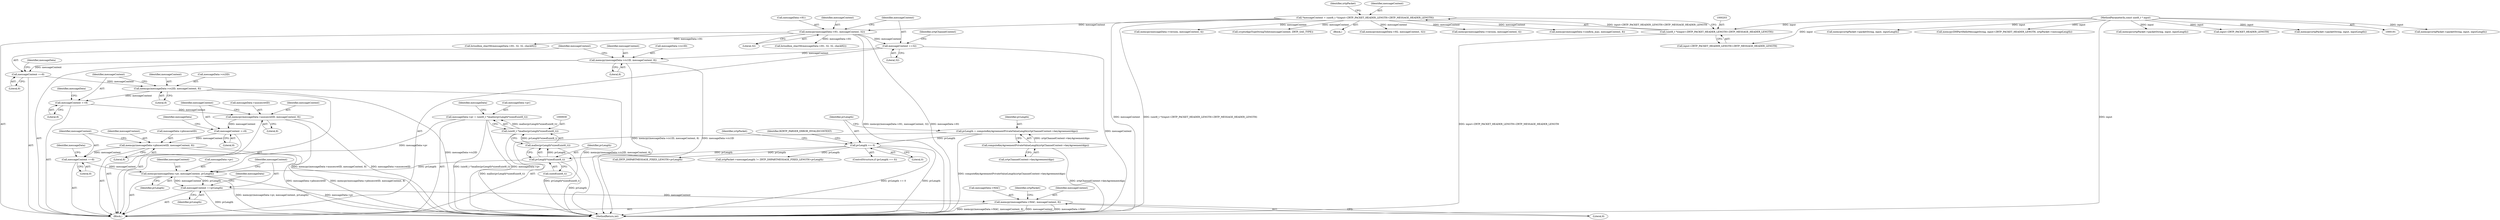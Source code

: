 digraph "0_bzrtp_bbb1e6e2f467ee4bd7b9a8c800e4f07343d7d99b@API" {
"1001252" [label="(Call,memcpy(messageData->pv, messageContent, pvLength))"];
"1000934" [label="(Call,messageData->pv = (uint8_t *)malloc(pvLength*sizeof(uint8_t)))"];
"1000938" [label="(Call,(uint8_t *)malloc(pvLength*sizeof(uint8_t)))"];
"1000940" [label="(Call,malloc(pvLength*sizeof(uint8_t)))"];
"1000941" [label="(Call,pvLength*sizeof(uint8_t))"];
"1000910" [label="(Call,pvLength == 0)"];
"1000903" [label="(Call,pvLength = computeKeyAgreementPrivateValueLength(zrtpChannelContext->keyAgreementAlgo))"];
"1000905" [label="(Call,computeKeyAgreementPrivateValueLength(zrtpChannelContext->keyAgreementAlgo))"];
"1001249" [label="(Call,messageContent +=8)"];
"1001243" [label="(Call,memcpy(messageData->pbxsecretID, messageContent, 8))"];
"1001240" [label="(Call,messageContent +=8)"];
"1001234" [label="(Call,memcpy(messageData->auxsecretID, messageContent, 8))"];
"1001231" [label="(Call,messageContent +=8)"];
"1001225" [label="(Call,memcpy(messageData->rs2ID, messageContent, 8))"];
"1001222" [label="(Call,messageContent +=8)"];
"1001216" [label="(Call,memcpy(messageData->rs1ID, messageContent, 8))"];
"1000951" [label="(Call,messageContent +=32)"];
"1000945" [label="(Call,memcpy(messageData->H1, messageContent, 32))"];
"1000200" [label="(Call,*messageContent = (uint8_t *)(input+ZRTP_PACKET_HEADER_LENGTH+ZRTP_MESSAGE_HEADER_LENGTH))"];
"1000202" [label="(Call,(uint8_t *)(input+ZRTP_PACKET_HEADER_LENGTH+ZRTP_MESSAGE_HEADER_LENGTH))"];
"1000194" [label="(MethodParameterIn,const uint8_t * input)"];
"1001258" [label="(Call,messageContent +=pvLength)"];
"1001261" [label="(Call,memcpy(messageData->MAC, messageContent, 8))"];
"1001259" [label="(Identifier,messageContent)"];
"1000904" [label="(Identifier,pvLength)"];
"1001258" [label="(Call,messageContent +=pvLength)"];
"1000211" [label="(Identifier,zrtpPacket)"];
"1000941" [label="(Call,pvLength*sizeof(uint8_t))"];
"1000202" [label="(Call,(uint8_t *)(input+ZRTP_PACKET_HEADER_LENGTH+ZRTP_MESSAGE_HEADER_LENGTH))"];
"1001232" [label="(Identifier,messageContent)"];
"1000891" [label="(Call,memcpy(zrtpPacket->packetString, input, inputLength))"];
"1000943" [label="(Call,sizeof(uint8_t))"];
"1000224" [label="(Call,memcpy(messageData->version, messageContent, 4))"];
"1000201" [label="(Identifier,messageContent)"];
"1001226" [label="(Call,messageData->rs2ID)"];
"1001220" [label="(Identifier,messageContent)"];
"1000911" [label="(Identifier,pvLength)"];
"1001241" [label="(Identifier,messageContent)"];
"1000934" [label="(Call,messageData->pv = (uint8_t *)malloc(pvLength*sizeof(uint8_t)))"];
"1001231" [label="(Call,messageContent +=8)"];
"1000588" [label="(Call,memcpy(zrtpPacket->packetString, input, inputLength))"];
"1001248" [label="(Literal,8)"];
"1001257" [label="(Identifier,pvLength)"];
"1001223" [label="(Identifier,messageContent)"];
"1001078" [label="(Call,memcpy(DHPartHelloMessageString, input+ZRTP_PACKET_HEADER_LENGTH, zrtpPacket->messageLength))"];
"1000906" [label="(Call,zrtpChannelContext->keyAgreementAlgo)"];
"1000912" [label="(Literal,0)"];
"1001253" [label="(Call,messageData->pv)"];
"1001251" [label="(Literal,8)"];
"1000957" [label="(Identifier,zrtpChannelContext)"];
"1001261" [label="(Call,memcpy(messageData->MAC, messageContent, 8))"];
"1001249" [label="(Call,messageContent +=8)"];
"1001247" [label="(Identifier,messageContent)"];
"1001238" [label="(Identifier,messageContent)"];
"1001225" [label="(Call,memcpy(messageData->rs2ID, messageContent, 8))"];
"1001216" [label="(Call,memcpy(messageData->rs1ID, messageContent, 8))"];
"1001244" [label="(Call,messageData->pbxsecretID)"];
"1001233" [label="(Literal,8)"];
"1001236" [label="(Identifier,messageData)"];
"1000952" [label="(Identifier,messageContent)"];
"1000949" [label="(Identifier,messageContent)"];
"1000947" [label="(Identifier,messageData)"];
"1001269" [label="(Identifier,zrtpPacket)"];
"1001265" [label="(Identifier,messageContent)"];
"1001221" [label="(Literal,8)"];
"1001243" [label="(Call,memcpy(messageData->pbxsecretID, messageContent, 8))"];
"1001256" [label="(Identifier,messageContent)"];
"1001379" [label="(Call,memcpy(messageData->confirm_mac, messageContent, 8))"];
"1001941" [label="(Call,memcpy(messageData->version, messageContent, 4))"];
"1000812" [label="(Call,cryptoAlgoTypeStringToInt(messageContent, ZRTP_SAS_TYPE))"];
"1000942" [label="(Identifier,pvLength)"];
"1001915" [label="(Call,memcpy(zrtpPacket->packetString, input, inputLength))"];
"1001254" [label="(Identifier,messageData)"];
"1000197" [label="(Block,)"];
"1000194" [label="(MethodParameterIn,const uint8_t * input)"];
"1001229" [label="(Identifier,messageContent)"];
"1001252" [label="(Call,memcpy(messageData->pv, messageContent, pvLength))"];
"1001240" [label="(Call,messageContent +=8)"];
"1001224" [label="(Literal,8)"];
"1000953" [label="(Literal,32)"];
"1000946" [label="(Call,messageData->H1)"];
"1000905" [label="(Call,computeKeyAgreementPrivateValueLength(zrtpChannelContext->keyAgreementAlgo))"];
"1001242" [label="(Literal,8)"];
"1000935" [label="(Call,messageData->pv)"];
"1000988" [label="(Call,bctoolbox_sha256(messageData->H1, 32, 32, checkH2))"];
"1000951" [label="(Call,messageContent +=32)"];
"1000938" [label="(Call,(uint8_t *)malloc(pvLength*sizeof(uint8_t)))"];
"1001245" [label="(Identifier,messageData)"];
"1001230" [label="(Literal,8)"];
"1001222" [label="(Call,messageContent +=8)"];
"1001260" [label="(Identifier,pvLength)"];
"1000204" [label="(Call,input+ZRTP_PACKET_HEADER_LENGTH+ZRTP_MESSAGE_HEADER_LENGTH)"];
"1001235" [label="(Call,messageData->auxsecretID)"];
"1000624" [label="(Call,memcpy(messageData->H2, messageContent, 32))"];
"1001227" [label="(Identifier,messageData)"];
"1000200" [label="(Call,*messageContent = (uint8_t *)(input+ZRTP_PACKET_HEADER_LENGTH+ZRTP_MESSAGE_HEADER_LENGTH))"];
"1000945" [label="(Call,memcpy(messageData->H1, messageContent, 32))"];
"1001217" [label="(Call,messageData->rs1ID)"];
"1001262" [label="(Call,messageData->MAC)"];
"1000915" [label="(Identifier,BZRTP_PARSER_ERROR_INVALIDCONTEXT)"];
"1000919" [label="(Identifier,zrtpPacket)"];
"1000921" [label="(Call,ZRTP_DHPARTMESSAGE_FIXED_LENGTH+pvLength)"];
"1001080" [label="(Call,input+ZRTP_PACKET_HEADER_LENGTH)"];
"1000910" [label="(Call,pvLength == 0)"];
"1000940" [label="(Call,malloc(pvLength*sizeof(uint8_t)))"];
"1001239" [label="(Literal,8)"];
"1001153" [label="(Call,bctoolbox_sha256(messageData->H1, 32, 32, checkH2))"];
"1000917" [label="(Call,zrtpPacket->messageLength != ZRTP_DHPARTMESSAGE_FIXED_LENGTH+pvLength)"];
"1000900" [label="(Block,)"];
"1000909" [label="(ControlStructure,if (pvLength == 0))"];
"1000903" [label="(Call,pvLength = computeKeyAgreementPrivateValueLength(zrtpChannelContext->keyAgreementAlgo))"];
"1001263" [label="(Identifier,messageData)"];
"1000950" [label="(Literal,32)"];
"1001266" [label="(Literal,8)"];
"1001966" [label="(MethodReturn,int)"];
"1001234" [label="(Call,memcpy(messageData->auxsecretID, messageContent, 8))"];
"1001285" [label="(Call,memcpy(zrtpPacket->packetString, input, inputLength))"];
"1001250" [label="(Identifier,messageContent)"];
"1001252" -> "1000900"  [label="AST: "];
"1001252" -> "1001257"  [label="CFG: "];
"1001253" -> "1001252"  [label="AST: "];
"1001256" -> "1001252"  [label="AST: "];
"1001257" -> "1001252"  [label="AST: "];
"1001259" -> "1001252"  [label="CFG: "];
"1001252" -> "1001966"  [label="DDG: messageData->pv"];
"1001252" -> "1001966"  [label="DDG: memcpy(messageData->pv, messageContent, pvLength)"];
"1000934" -> "1001252"  [label="DDG: messageData->pv"];
"1001249" -> "1001252"  [label="DDG: messageContent"];
"1000941" -> "1001252"  [label="DDG: pvLength"];
"1001252" -> "1001258"  [label="DDG: pvLength"];
"1001252" -> "1001258"  [label="DDG: messageContent"];
"1000934" -> "1000900"  [label="AST: "];
"1000934" -> "1000938"  [label="CFG: "];
"1000935" -> "1000934"  [label="AST: "];
"1000938" -> "1000934"  [label="AST: "];
"1000947" -> "1000934"  [label="CFG: "];
"1000934" -> "1001966"  [label="DDG: messageData->pv"];
"1000934" -> "1001966"  [label="DDG: (uint8_t *)malloc(pvLength*sizeof(uint8_t))"];
"1000938" -> "1000934"  [label="DDG: malloc(pvLength*sizeof(uint8_t))"];
"1000938" -> "1000940"  [label="CFG: "];
"1000939" -> "1000938"  [label="AST: "];
"1000940" -> "1000938"  [label="AST: "];
"1000938" -> "1001966"  [label="DDG: malloc(pvLength*sizeof(uint8_t))"];
"1000940" -> "1000938"  [label="DDG: pvLength*sizeof(uint8_t)"];
"1000940" -> "1000941"  [label="CFG: "];
"1000941" -> "1000940"  [label="AST: "];
"1000940" -> "1001966"  [label="DDG: pvLength*sizeof(uint8_t)"];
"1000941" -> "1000940"  [label="DDG: pvLength"];
"1000941" -> "1000943"  [label="CFG: "];
"1000942" -> "1000941"  [label="AST: "];
"1000943" -> "1000941"  [label="AST: "];
"1000941" -> "1001966"  [label="DDG: pvLength"];
"1000910" -> "1000941"  [label="DDG: pvLength"];
"1000910" -> "1000909"  [label="AST: "];
"1000910" -> "1000912"  [label="CFG: "];
"1000911" -> "1000910"  [label="AST: "];
"1000912" -> "1000910"  [label="AST: "];
"1000915" -> "1000910"  [label="CFG: "];
"1000919" -> "1000910"  [label="CFG: "];
"1000910" -> "1001966"  [label="DDG: pvLength"];
"1000910" -> "1001966"  [label="DDG: pvLength == 0"];
"1000903" -> "1000910"  [label="DDG: pvLength"];
"1000910" -> "1000917"  [label="DDG: pvLength"];
"1000910" -> "1000921"  [label="DDG: pvLength"];
"1000903" -> "1000900"  [label="AST: "];
"1000903" -> "1000905"  [label="CFG: "];
"1000904" -> "1000903"  [label="AST: "];
"1000905" -> "1000903"  [label="AST: "];
"1000911" -> "1000903"  [label="CFG: "];
"1000903" -> "1001966"  [label="DDG: computeKeyAgreementPrivateValueLength(zrtpChannelContext->keyAgreementAlgo)"];
"1000905" -> "1000903"  [label="DDG: zrtpChannelContext->keyAgreementAlgo"];
"1000905" -> "1000906"  [label="CFG: "];
"1000906" -> "1000905"  [label="AST: "];
"1000905" -> "1001966"  [label="DDG: zrtpChannelContext->keyAgreementAlgo"];
"1001249" -> "1000900"  [label="AST: "];
"1001249" -> "1001251"  [label="CFG: "];
"1001250" -> "1001249"  [label="AST: "];
"1001251" -> "1001249"  [label="AST: "];
"1001254" -> "1001249"  [label="CFG: "];
"1001243" -> "1001249"  [label="DDG: messageContent"];
"1001243" -> "1000900"  [label="AST: "];
"1001243" -> "1001248"  [label="CFG: "];
"1001244" -> "1001243"  [label="AST: "];
"1001247" -> "1001243"  [label="AST: "];
"1001248" -> "1001243"  [label="AST: "];
"1001250" -> "1001243"  [label="CFG: "];
"1001243" -> "1001966"  [label="DDG: memcpy(messageData->pbxsecretID, messageContent, 8)"];
"1001243" -> "1001966"  [label="DDG: messageData->pbxsecretID"];
"1001240" -> "1001243"  [label="DDG: messageContent"];
"1001240" -> "1000900"  [label="AST: "];
"1001240" -> "1001242"  [label="CFG: "];
"1001241" -> "1001240"  [label="AST: "];
"1001242" -> "1001240"  [label="AST: "];
"1001245" -> "1001240"  [label="CFG: "];
"1001234" -> "1001240"  [label="DDG: messageContent"];
"1001234" -> "1000900"  [label="AST: "];
"1001234" -> "1001239"  [label="CFG: "];
"1001235" -> "1001234"  [label="AST: "];
"1001238" -> "1001234"  [label="AST: "];
"1001239" -> "1001234"  [label="AST: "];
"1001241" -> "1001234"  [label="CFG: "];
"1001234" -> "1001966"  [label="DDG: messageData->auxsecretID"];
"1001234" -> "1001966"  [label="DDG: memcpy(messageData->auxsecretID, messageContent, 8)"];
"1001231" -> "1001234"  [label="DDG: messageContent"];
"1001231" -> "1000900"  [label="AST: "];
"1001231" -> "1001233"  [label="CFG: "];
"1001232" -> "1001231"  [label="AST: "];
"1001233" -> "1001231"  [label="AST: "];
"1001236" -> "1001231"  [label="CFG: "];
"1001225" -> "1001231"  [label="DDG: messageContent"];
"1001225" -> "1000900"  [label="AST: "];
"1001225" -> "1001230"  [label="CFG: "];
"1001226" -> "1001225"  [label="AST: "];
"1001229" -> "1001225"  [label="AST: "];
"1001230" -> "1001225"  [label="AST: "];
"1001232" -> "1001225"  [label="CFG: "];
"1001225" -> "1001966"  [label="DDG: memcpy(messageData->rs2ID, messageContent, 8)"];
"1001225" -> "1001966"  [label="DDG: messageData->rs2ID"];
"1001222" -> "1001225"  [label="DDG: messageContent"];
"1001222" -> "1000900"  [label="AST: "];
"1001222" -> "1001224"  [label="CFG: "];
"1001223" -> "1001222"  [label="AST: "];
"1001224" -> "1001222"  [label="AST: "];
"1001227" -> "1001222"  [label="CFG: "];
"1001216" -> "1001222"  [label="DDG: messageContent"];
"1001216" -> "1000900"  [label="AST: "];
"1001216" -> "1001221"  [label="CFG: "];
"1001217" -> "1001216"  [label="AST: "];
"1001220" -> "1001216"  [label="AST: "];
"1001221" -> "1001216"  [label="AST: "];
"1001223" -> "1001216"  [label="CFG: "];
"1001216" -> "1001966"  [label="DDG: memcpy(messageData->rs1ID, messageContent, 8)"];
"1001216" -> "1001966"  [label="DDG: messageData->rs1ID"];
"1000951" -> "1001216"  [label="DDG: messageContent"];
"1000951" -> "1000900"  [label="AST: "];
"1000951" -> "1000953"  [label="CFG: "];
"1000952" -> "1000951"  [label="AST: "];
"1000953" -> "1000951"  [label="AST: "];
"1000957" -> "1000951"  [label="CFG: "];
"1000951" -> "1001966"  [label="DDG: messageContent"];
"1000945" -> "1000951"  [label="DDG: messageContent"];
"1000945" -> "1000900"  [label="AST: "];
"1000945" -> "1000950"  [label="CFG: "];
"1000946" -> "1000945"  [label="AST: "];
"1000949" -> "1000945"  [label="AST: "];
"1000950" -> "1000945"  [label="AST: "];
"1000952" -> "1000945"  [label="CFG: "];
"1000945" -> "1001966"  [label="DDG: messageData->H1"];
"1000945" -> "1001966"  [label="DDG: memcpy(messageData->H1, messageContent, 32)"];
"1000200" -> "1000945"  [label="DDG: messageContent"];
"1000945" -> "1000988"  [label="DDG: messageData->H1"];
"1000945" -> "1001153"  [label="DDG: messageData->H1"];
"1000200" -> "1000197"  [label="AST: "];
"1000200" -> "1000202"  [label="CFG: "];
"1000201" -> "1000200"  [label="AST: "];
"1000202" -> "1000200"  [label="AST: "];
"1000211" -> "1000200"  [label="CFG: "];
"1000200" -> "1001966"  [label="DDG: messageContent"];
"1000200" -> "1001966"  [label="DDG: (uint8_t *)(input+ZRTP_PACKET_HEADER_LENGTH+ZRTP_MESSAGE_HEADER_LENGTH)"];
"1000202" -> "1000200"  [label="DDG: input+ZRTP_PACKET_HEADER_LENGTH+ZRTP_MESSAGE_HEADER_LENGTH"];
"1000200" -> "1000224"  [label="DDG: messageContent"];
"1000200" -> "1000624"  [label="DDG: messageContent"];
"1000200" -> "1000812"  [label="DDG: messageContent"];
"1000200" -> "1001379"  [label="DDG: messageContent"];
"1000200" -> "1001941"  [label="DDG: messageContent"];
"1000202" -> "1000204"  [label="CFG: "];
"1000203" -> "1000202"  [label="AST: "];
"1000204" -> "1000202"  [label="AST: "];
"1000202" -> "1001966"  [label="DDG: input+ZRTP_PACKET_HEADER_LENGTH+ZRTP_MESSAGE_HEADER_LENGTH"];
"1000194" -> "1000202"  [label="DDG: input"];
"1000194" -> "1000191"  [label="AST: "];
"1000194" -> "1001966"  [label="DDG: input"];
"1000194" -> "1000204"  [label="DDG: input"];
"1000194" -> "1000588"  [label="DDG: input"];
"1000194" -> "1000891"  [label="DDG: input"];
"1000194" -> "1001078"  [label="DDG: input"];
"1000194" -> "1001080"  [label="DDG: input"];
"1000194" -> "1001285"  [label="DDG: input"];
"1000194" -> "1001915"  [label="DDG: input"];
"1001258" -> "1000900"  [label="AST: "];
"1001258" -> "1001260"  [label="CFG: "];
"1001259" -> "1001258"  [label="AST: "];
"1001260" -> "1001258"  [label="AST: "];
"1001263" -> "1001258"  [label="CFG: "];
"1001258" -> "1001966"  [label="DDG: pvLength"];
"1001258" -> "1001261"  [label="DDG: messageContent"];
"1001261" -> "1000900"  [label="AST: "];
"1001261" -> "1001266"  [label="CFG: "];
"1001262" -> "1001261"  [label="AST: "];
"1001265" -> "1001261"  [label="AST: "];
"1001266" -> "1001261"  [label="AST: "];
"1001269" -> "1001261"  [label="CFG: "];
"1001261" -> "1001966"  [label="DDG: messageContent"];
"1001261" -> "1001966"  [label="DDG: messageData->MAC"];
"1001261" -> "1001966"  [label="DDG: memcpy(messageData->MAC, messageContent, 8)"];
}
